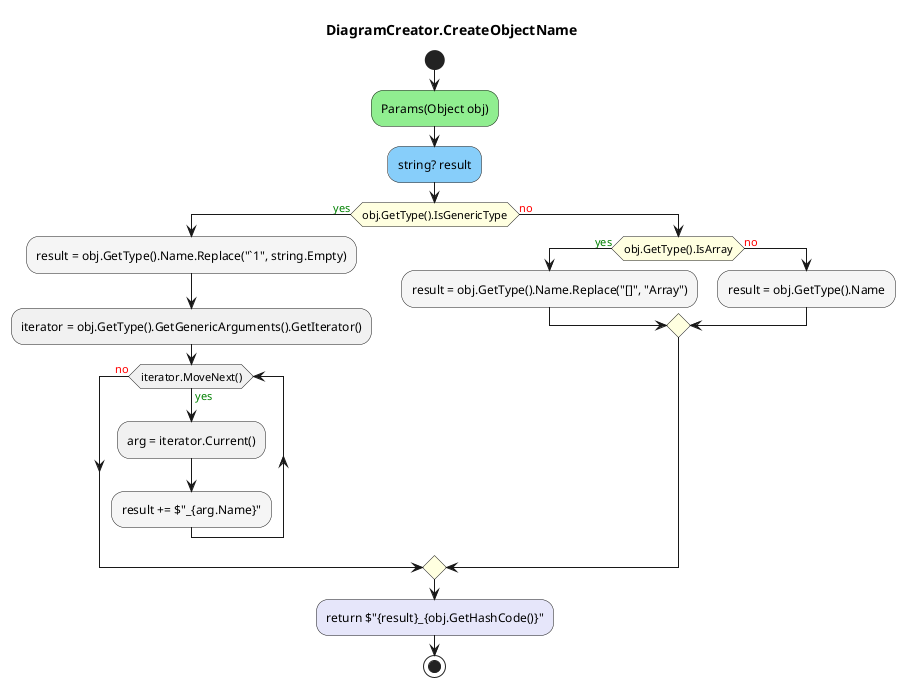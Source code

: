 @startuml DiagramCreator.CreateObjectName
title DiagramCreator.CreateObjectName
start
#LightGreen:Params(Object obj);
#LightSkyBlue:string? result;
#LightYellow:if (obj.GetType().IsGenericType) then (<color:green>yes)
  #WhiteSmoke:result = obj.GetType().Name.Replace("`1", string.Empty);
  :iterator = obj.GetType().GetGenericArguments().GetIterator();
  while (iterator.MoveNext()) is (<color:green>yes)
    :arg = iterator.Current();
        #WhiteSmoke:result += $"_{arg.Name}";
  endwhile (<color:red>no)
  else (<color:red>no)
    #LightYellow:if (obj.GetType().IsArray) then (<color:green>yes)
      #WhiteSmoke:result = obj.GetType().Name.Replace("[]", "Array");
      else (<color:red>no)
        #WhiteSmoke:result = obj.GetType().Name;
    endif
endif
#Lavender:return $"{result}_{obj.GetHashCode()}";
stop
@enduml
